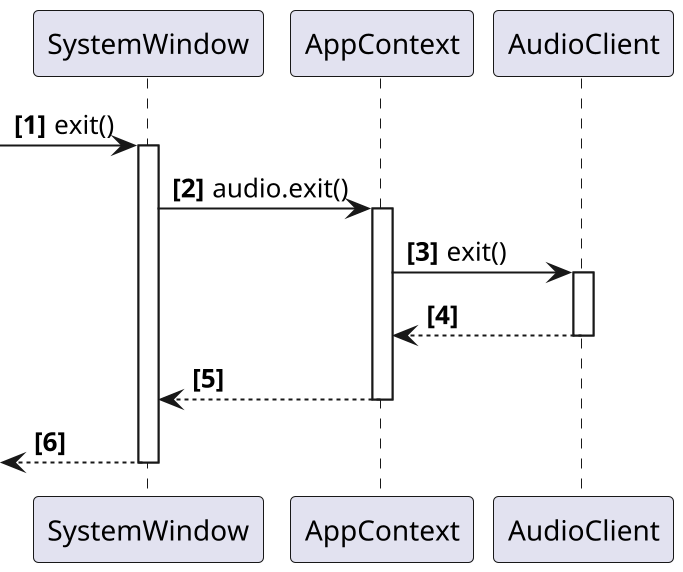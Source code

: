 @startuml SystemWindow
scale 2
autonumber "<b>[0]"

participant SystemWindow

participant AppContext
participant AudioClient

[-> SystemWindow : exit()
activate SystemWindow

SystemWindow -> AppContext : audio.exit()
activate AppContext
AppContext -> AudioClient : exit()
activate AudioClient
AppContext <-- AudioClient
deactivate AudioClient
SystemWindow <-- AppContext
deactivate AppContext

[<-- SystemWindow
deactivate SystemWindow

@enduml